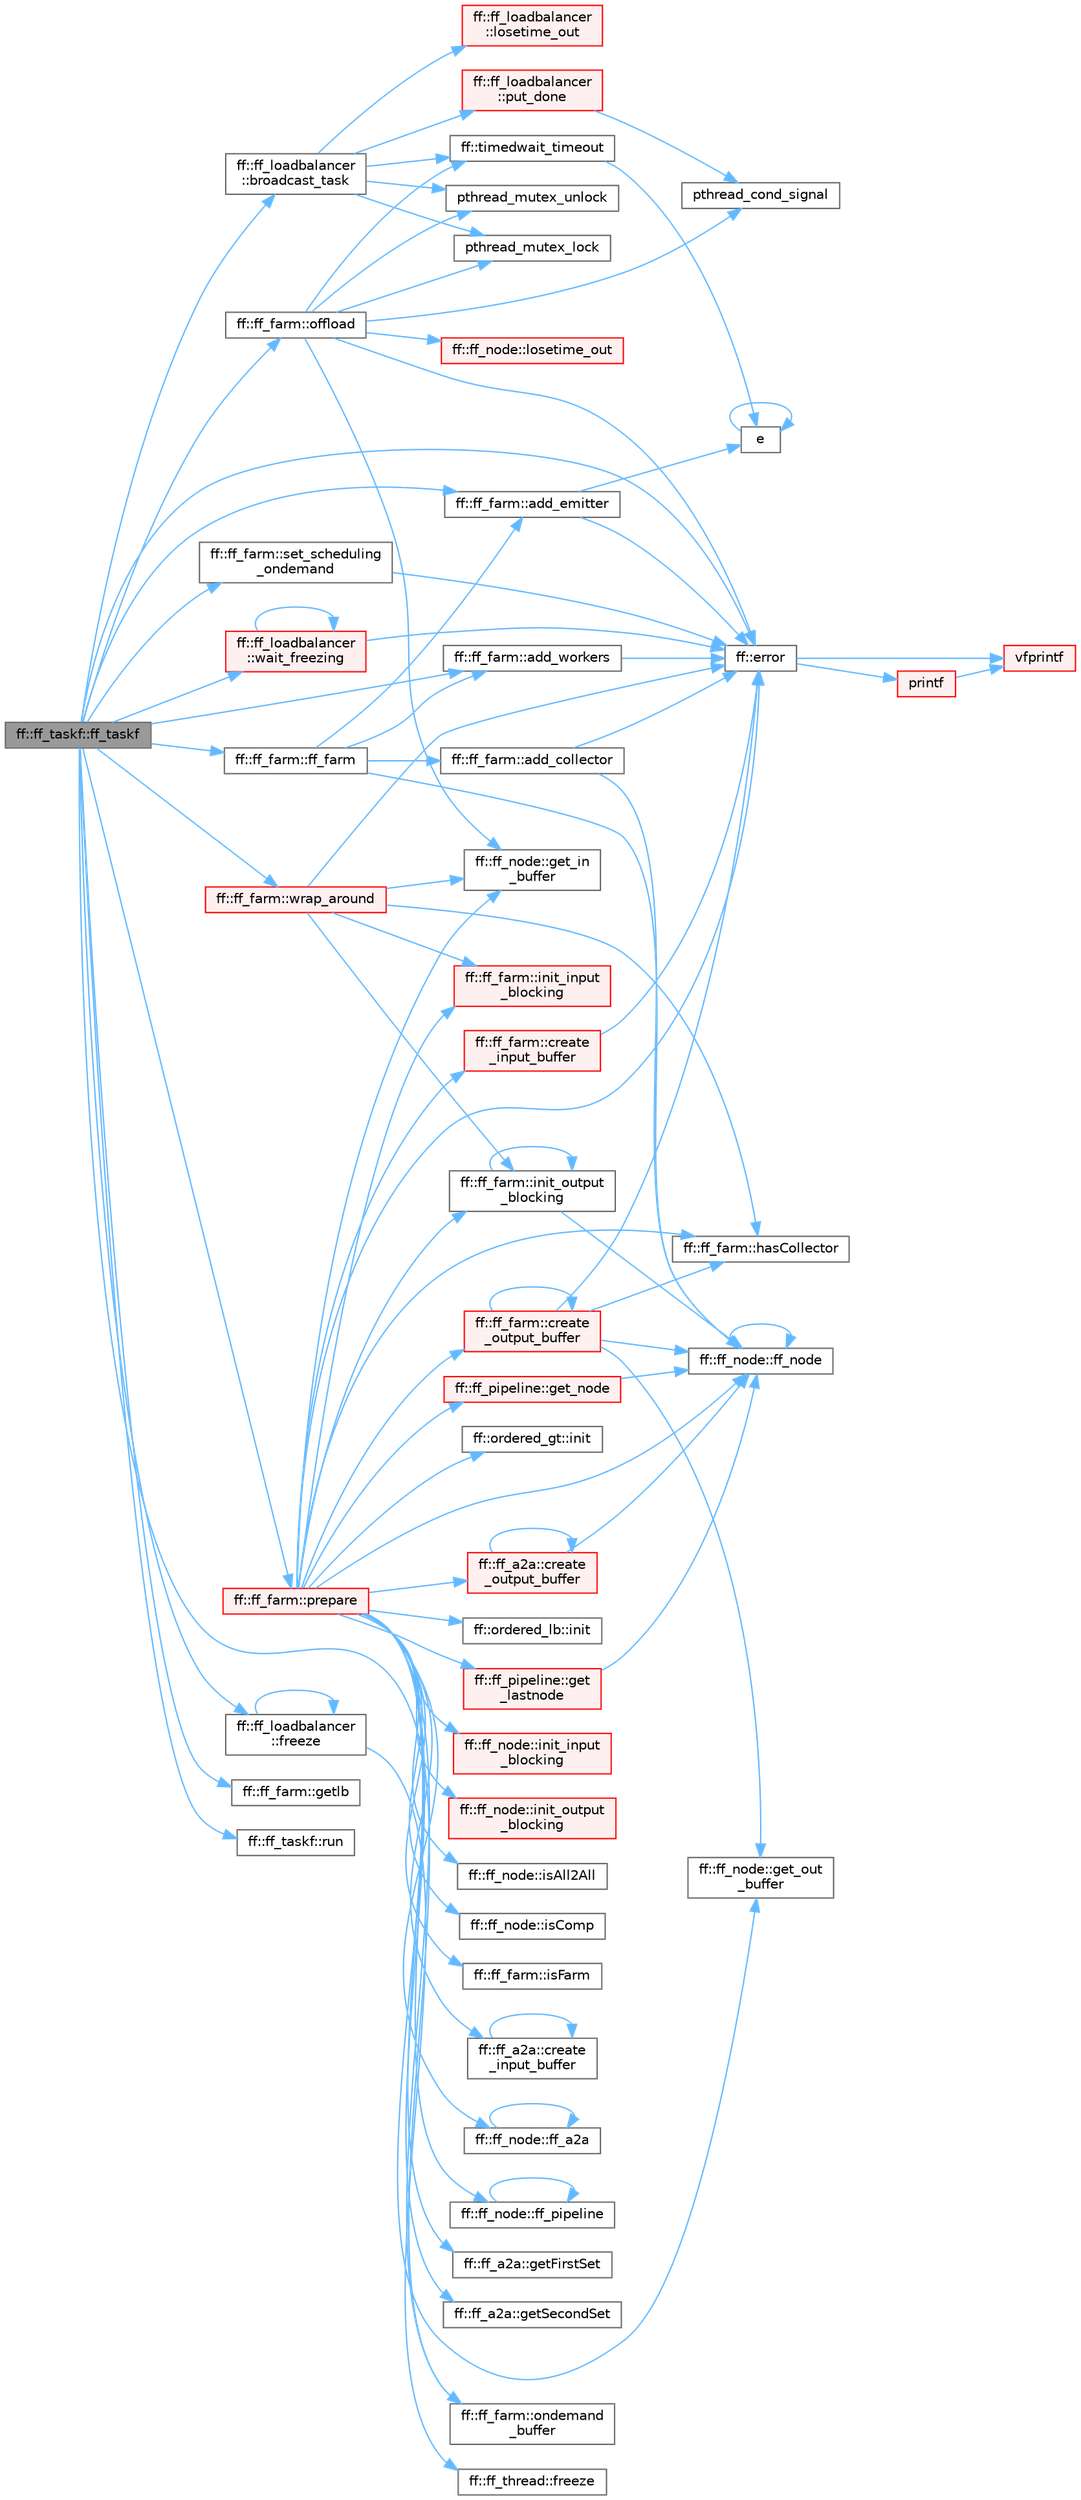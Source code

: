 digraph "ff::ff_taskf::ff_taskf"
{
 // LATEX_PDF_SIZE
  bgcolor="transparent";
  edge [fontname=Helvetica,fontsize=10,labelfontname=Helvetica,labelfontsize=10];
  node [fontname=Helvetica,fontsize=10,shape=box,height=0.2,width=0.4];
  rankdir="LR";
  Node1 [id="Node000001",label="ff::ff_taskf::ff_taskf",height=0.2,width=0.4,color="gray40", fillcolor="grey60", style="filled", fontcolor="black",tooltip=" "];
  Node1 -> Node2 [id="edge1_Node000001_Node000002",color="steelblue1",style="solid",tooltip=" "];
  Node2 [id="Node000002",label="ff::ff_farm::add_emitter",height=0.2,width=0.4,color="grey40", fillcolor="white", style="filled",URL="$classff_1_1ff__farm.html#a6ac3d4cd02f14fcc1e0f0474eea1fa44",tooltip="Adds the emitter"];
  Node2 -> Node3 [id="edge2_Node000002_Node000003",color="steelblue1",style="solid",tooltip=" "];
  Node3 [id="Node000003",label="e",height=0.2,width=0.4,color="grey40", fillcolor="white", style="filled",URL="$_cwise__array__power__array_8cpp.html#a9cb86ff854760bf91a154f2724a9101d",tooltip=" "];
  Node3 -> Node3 [id="edge3_Node000003_Node000003",color="steelblue1",style="solid",tooltip=" "];
  Node2 -> Node4 [id="edge4_Node000002_Node000004",color="steelblue1",style="solid",tooltip=" "];
  Node4 [id="Node000004",label="ff::error",height=0.2,width=0.4,color="grey40", fillcolor="white", style="filled",URL="$namespaceff.html#a27d926d29b55e019eba5b70672301d82",tooltip=" "];
  Node4 -> Node5 [id="edge5_Node000004_Node000005",color="steelblue1",style="solid",tooltip=" "];
  Node5 [id="Node000005",label="printf",height=0.2,width=0.4,color="red", fillcolor="#FFF0F0", style="filled",URL="$printf_8h.html#aee3ed3a831f25f07e7be3919fff2203a",tooltip=" "];
  Node5 -> Node7 [id="edge6_Node000005_Node000007",color="steelblue1",style="solid",tooltip=" "];
  Node7 [id="Node000007",label="vfprintf",height=0.2,width=0.4,color="red", fillcolor="#FFF0F0", style="filled",URL="$printf_8h.html#abb30aad964fc771fb52cf3ad88649df2",tooltip=" "];
  Node4 -> Node7 [id="edge7_Node000004_Node000007",color="steelblue1",style="solid",tooltip=" "];
  Node1 -> Node36 [id="edge8_Node000001_Node000036",color="steelblue1",style="solid",tooltip=" "];
  Node36 [id="Node000036",label="ff::ff_farm::add_workers",height=0.2,width=0.4,color="grey40", fillcolor="white", style="filled",URL="$classff_1_1ff__farm.html#abcc6e24c3d7ca03c67e4206f829d1c0b",tooltip="Adds workers to the form"];
  Node36 -> Node4 [id="edge9_Node000036_Node000004",color="steelblue1",style="solid",tooltip=" "];
  Node1 -> Node37 [id="edge10_Node000001_Node000037",color="steelblue1",style="solid",tooltip=" "];
  Node37 [id="Node000037",label="ff::ff_loadbalancer\l::broadcast_task",height=0.2,width=0.4,color="grey40", fillcolor="white", style="filled",URL="$classff_1_1ff__loadbalancer.html#a09db6f6aebc0b4256667e74c398e8bab",tooltip="Send the same task to all workers"];
  Node37 -> Node38 [id="edge11_Node000037_Node000038",color="steelblue1",style="solid",tooltip=" "];
  Node38 [id="Node000038",label="ff::ff_loadbalancer\l::losetime_out",height=0.2,width=0.4,color="red", fillcolor="#FFF0F0", style="filled",URL="$classff_1_1ff__loadbalancer.html#a6f332ed5f5c98d391298afed648098e4",tooltip="Loses some time before sending the message to output buffer"];
  Node37 -> Node40 [id="edge12_Node000037_Node000040",color="steelblue1",style="solid",tooltip=" "];
  Node40 [id="Node000040",label="pthread_mutex_lock",height=0.2,width=0.4,color="grey40", fillcolor="white", style="filled",URL="$pthread__minport__windows_8h.html#ac24005266439bc710f8d85235c0c9213",tooltip=" "];
  Node37 -> Node41 [id="edge13_Node000037_Node000041",color="steelblue1",style="solid",tooltip=" "];
  Node41 [id="Node000041",label="pthread_mutex_unlock",height=0.2,width=0.4,color="grey40", fillcolor="white", style="filled",URL="$pthread__minport__windows_8h.html#a9ebcb4bbf90f780d17be7acd63b0e92f",tooltip=" "];
  Node37 -> Node42 [id="edge14_Node000037_Node000042",color="steelblue1",style="solid",tooltip=" "];
  Node42 [id="Node000042",label="ff::ff_loadbalancer\l::put_done",height=0.2,width=0.4,color="red", fillcolor="#FFF0F0", style="filled",URL="$classff_1_1ff__loadbalancer.html#a4f5f24de898f485099367d4a17d43d13",tooltip=" "];
  Node42 -> Node44 [id="edge15_Node000042_Node000044",color="steelblue1",style="solid",tooltip=" "];
  Node44 [id="Node000044",label="pthread_cond_signal",height=0.2,width=0.4,color="grey40", fillcolor="white", style="filled",URL="$pthread__minport__windows_8h.html#af3771cd9bcc377935b42c79ab48a3931",tooltip=" "];
  Node37 -> Node45 [id="edge16_Node000037_Node000045",color="steelblue1",style="solid",tooltip=" "];
  Node45 [id="Node000045",label="ff::timedwait_timeout",height=0.2,width=0.4,color="grey40", fillcolor="white", style="filled",URL="$namespaceff.html#a5b1f0a8d2b5b3ed69bee02a6b2d3041e",tooltip=" "];
  Node45 -> Node3 [id="edge17_Node000045_Node000003",color="steelblue1",style="solid",tooltip=" "];
  Node1 -> Node4 [id="edge18_Node000001_Node000004",color="steelblue1",style="solid",tooltip=" "];
  Node1 -> Node46 [id="edge19_Node000001_Node000046",color="steelblue1",style="solid",tooltip=" "];
  Node46 [id="Node000046",label="ff::ff_farm::ff_farm",height=0.2,width=0.4,color="grey40", fillcolor="white", style="filled",URL="$classff_1_1ff__farm.html#a9b16234269f61fb52814e520773fba3e",tooltip=" "];
  Node46 -> Node47 [id="edge20_Node000046_Node000047",color="steelblue1",style="solid",tooltip=" "];
  Node47 [id="Node000047",label="ff::ff_farm::add_collector",height=0.2,width=0.4,color="grey40", fillcolor="white", style="filled",URL="$classff_1_1ff__farm.html#ad8117ca2bc937e6be844af50ca6d2b87",tooltip="Adds the collector"];
  Node47 -> Node4 [id="edge21_Node000047_Node000004",color="steelblue1",style="solid",tooltip=" "];
  Node47 -> Node48 [id="edge22_Node000047_Node000048",color="steelblue1",style="solid",tooltip=" "];
  Node48 [id="Node000048",label="ff::ff_node::ff_node",height=0.2,width=0.4,color="grey40", fillcolor="white", style="filled",URL="$classff_1_1ff__node.html#a53ab8b2244539766bdea3eb65cb04f9b",tooltip=" "];
  Node48 -> Node48 [id="edge23_Node000048_Node000048",color="steelblue1",style="solid",tooltip=" "];
  Node46 -> Node2 [id="edge24_Node000046_Node000002",color="steelblue1",style="solid",tooltip=" "];
  Node46 -> Node36 [id="edge25_Node000046_Node000036",color="steelblue1",style="solid",tooltip=" "];
  Node46 -> Node48 [id="edge26_Node000046_Node000048",color="steelblue1",style="solid",tooltip=" "];
  Node1 -> Node49 [id="edge27_Node000001_Node000049",color="steelblue1",style="solid",tooltip=" "];
  Node49 [id="Node000049",label="ff::ff_loadbalancer\l::freeze",height=0.2,width=0.4,color="grey40", fillcolor="white", style="filled",URL="$classff_1_1ff__loadbalancer.html#afcce87c8c005a29a1b182e16494857a0",tooltip="Freezes all threads registered with the lb and the lb itself"];
  Node49 -> Node49 [id="edge28_Node000049_Node000049",color="steelblue1",style="solid",tooltip=" "];
  Node49 -> Node50 [id="edge29_Node000049_Node000050",color="steelblue1",style="solid",tooltip=" "];
  Node50 [id="Node000050",label="ff::ff_thread::freeze",height=0.2,width=0.4,color="grey40", fillcolor="white", style="filled",URL="$classff_1_1ff__thread.html#aad5e4b95ad6f312e7d95616394eccb23",tooltip=" "];
  Node1 -> Node51 [id="edge30_Node000001_Node000051",color="steelblue1",style="solid",tooltip=" "];
  Node51 [id="Node000051",label="ff::ff_farm::getlb",height=0.2,width=0.4,color="grey40", fillcolor="white", style="filled",URL="$classff_1_1ff__farm.html#ac198b3718c3dfc5c89291a4a7b2fa732",tooltip=" "];
  Node1 -> Node52 [id="edge31_Node000001_Node000052",color="steelblue1",style="solid",tooltip=" "];
  Node52 [id="Node000052",label="ff::ff_farm::offload",height=0.2,width=0.4,color="grey40", fillcolor="white", style="filled",URL="$classff_1_1ff__farm.html#a2a275b6ac54a5424245c4a56868ee2d2",tooltip=" "];
  Node52 -> Node4 [id="edge32_Node000052_Node000004",color="steelblue1",style="solid",tooltip=" "];
  Node52 -> Node53 [id="edge33_Node000052_Node000053",color="steelblue1",style="solid",tooltip=" "];
  Node53 [id="Node000053",label="ff::ff_node::get_in\l_buffer",height=0.2,width=0.4,color="grey40", fillcolor="white", style="filled",URL="$classff_1_1ff__node.html#adfa6f2bc22637590349e94ecb9b3c8eb",tooltip="Gets input channel"];
  Node52 -> Node54 [id="edge34_Node000052_Node000054",color="steelblue1",style="solid",tooltip=" "];
  Node54 [id="Node000054",label="ff::ff_node::losetime_out",height=0.2,width=0.4,color="red", fillcolor="#FFF0F0", style="filled",URL="$classff_1_1ff__node.html#af269eeed52f7216ac56ddca1cd781add",tooltip=" "];
  Node52 -> Node44 [id="edge35_Node000052_Node000044",color="steelblue1",style="solid",tooltip=" "];
  Node52 -> Node40 [id="edge36_Node000052_Node000040",color="steelblue1",style="solid",tooltip=" "];
  Node52 -> Node41 [id="edge37_Node000052_Node000041",color="steelblue1",style="solid",tooltip=" "];
  Node52 -> Node45 [id="edge38_Node000052_Node000045",color="steelblue1",style="solid",tooltip=" "];
  Node1 -> Node55 [id="edge39_Node000001_Node000055",color="steelblue1",style="solid",tooltip=" "];
  Node55 [id="Node000055",label="ff::ff_farm::ondemand\l_buffer",height=0.2,width=0.4,color="grey40", fillcolor="white", style="filled",URL="$classff_1_1ff__farm.html#a9f977a79be588062b5065282e343b7bf",tooltip=" "];
  Node1 -> Node56 [id="edge40_Node000001_Node000056",color="steelblue1",style="solid",tooltip=" "];
  Node56 [id="Node000056",label="ff::ff_farm::prepare",height=0.2,width=0.4,color="red", fillcolor="#FFF0F0", style="filled",URL="$classff_1_1ff__farm.html#a848992cce0933404c983529a57ef323b",tooltip=" "];
  Node56 -> Node57 [id="edge41_Node000056_Node000057",color="steelblue1",style="solid",tooltip=" "];
  Node57 [id="Node000057",label="ff::ff_a2a::create\l_input_buffer",height=0.2,width=0.4,color="grey40", fillcolor="white", style="filled",URL="$classff_1_1ff__a2a.html#acfa93ebe15d0294127628e2696f950dc",tooltip="Creates the input channel"];
  Node57 -> Node57 [id="edge42_Node000057_Node000057",color="steelblue1",style="solid",tooltip=" "];
  Node56 -> Node58 [id="edge43_Node000056_Node000058",color="steelblue1",style="solid",tooltip=" "];
  Node58 [id="Node000058",label="ff::ff_farm::create\l_input_buffer",height=0.2,width=0.4,color="red", fillcolor="#FFF0F0", style="filled",URL="$classff_1_1ff__farm.html#aa9110a6e4a29c680ec9e9749083473f8",tooltip="Creates the input buffer for the emitter node"];
  Node58 -> Node4 [id="edge44_Node000058_Node000004",color="steelblue1",style="solid",tooltip=" "];
  Node56 -> Node60 [id="edge45_Node000056_Node000060",color="steelblue1",style="solid",tooltip=" "];
  Node60 [id="Node000060",label="ff::ff_a2a::create\l_output_buffer",height=0.2,width=0.4,color="red", fillcolor="#FFF0F0", style="filled",URL="$classff_1_1ff__a2a.html#a02634595cbaef2a830dcef756f0d39b4",tooltip="Creates the output channel"];
  Node60 -> Node60 [id="edge46_Node000060_Node000060",color="steelblue1",style="solid",tooltip=" "];
  Node60 -> Node48 [id="edge47_Node000060_Node000048",color="steelblue1",style="solid",tooltip=" "];
  Node56 -> Node63 [id="edge48_Node000056_Node000063",color="steelblue1",style="solid",tooltip=" "];
  Node63 [id="Node000063",label="ff::ff_farm::create\l_output_buffer",height=0.2,width=0.4,color="red", fillcolor="#FFF0F0", style="filled",URL="$classff_1_1ff__farm.html#ae103f480a8fd1b62d697c50452ae035e",tooltip="Creates the output channel"];
  Node63 -> Node63 [id="edge49_Node000063_Node000063",color="steelblue1",style="solid",tooltip=" "];
  Node63 -> Node4 [id="edge50_Node000063_Node000004",color="steelblue1",style="solid",tooltip=" "];
  Node63 -> Node48 [id="edge51_Node000063_Node000048",color="steelblue1",style="solid",tooltip=" "];
  Node63 -> Node65 [id="edge52_Node000063_Node000065",color="steelblue1",style="solid",tooltip=" "];
  Node65 [id="Node000065",label="ff::ff_node::get_out\l_buffer",height=0.2,width=0.4,color="grey40", fillcolor="white", style="filled",URL="$classff_1_1ff__node.html#a334096bd901d8b6c2ae2d73877846ff0",tooltip="Gets pointer to the output channel"];
  Node63 -> Node66 [id="edge53_Node000063_Node000066",color="steelblue1",style="solid",tooltip=" "];
  Node66 [id="Node000066",label="ff::ff_farm::hasCollector",height=0.2,width=0.4,color="grey40", fillcolor="white", style="filled",URL="$classff_1_1ff__farm.html#a5c5dc54cb6a91caacf2d316f5c3a19ad",tooltip=" "];
  Node56 -> Node4 [id="edge54_Node000056_Node000004",color="steelblue1",style="solid",tooltip=" "];
  Node56 -> Node67 [id="edge55_Node000056_Node000067",color="steelblue1",style="solid",tooltip=" "];
  Node67 [id="Node000067",label="ff::ff_node::ff_a2a",height=0.2,width=0.4,color="grey40", fillcolor="white", style="filled",URL="$classff_1_1ff__node.html#a7542a58b0efa58291c12d2926c2a78d4",tooltip=" "];
  Node67 -> Node67 [id="edge56_Node000067_Node000067",color="steelblue1",style="solid",tooltip=" "];
  Node56 -> Node48 [id="edge57_Node000056_Node000048",color="steelblue1",style="solid",tooltip=" "];
  Node56 -> Node68 [id="edge58_Node000056_Node000068",color="steelblue1",style="solid",tooltip=" "];
  Node68 [id="Node000068",label="ff::ff_node::ff_pipeline",height=0.2,width=0.4,color="grey40", fillcolor="white", style="filled",URL="$classff_1_1ff__node.html#a3f36c1cb1d96150c90c517c1cae31d7e",tooltip=" "];
  Node68 -> Node68 [id="edge59_Node000068_Node000068",color="steelblue1",style="solid",tooltip=" "];
  Node56 -> Node53 [id="edge60_Node000056_Node000053",color="steelblue1",style="solid",tooltip=" "];
  Node56 -> Node69 [id="edge61_Node000056_Node000069",color="steelblue1",style="solid",tooltip=" "];
  Node69 [id="Node000069",label="ff::ff_pipeline::get\l_lastnode",height=0.2,width=0.4,color="red", fillcolor="#FFF0F0", style="filled",URL="$classff_1_1ff__pipeline.html#a31b7be04692e62622384586cb48f777a",tooltip="returns the last stage of the pipeline recursively."];
  Node69 -> Node48 [id="edge62_Node000069_Node000048",color="steelblue1",style="solid",tooltip=" "];
  Node56 -> Node72 [id="edge63_Node000056_Node000072",color="steelblue1",style="solid",tooltip=" "];
  Node72 [id="Node000072",label="ff::ff_pipeline::get_node",height=0.2,width=0.4,color="red", fillcolor="#FFF0F0", style="filled",URL="$classff_1_1ff__pipeline.html#aeb7333c888ddf66d2db7eafa116a078e",tooltip="returns the stage i of the pipeline. If the stage is a pipeline the function is called recursively ex..."];
  Node72 -> Node48 [id="edge64_Node000072_Node000048",color="steelblue1",style="solid",tooltip=" "];
  Node56 -> Node65 [id="edge65_Node000056_Node000065",color="steelblue1",style="solid",tooltip=" "];
  Node56 -> Node73 [id="edge66_Node000056_Node000073",color="steelblue1",style="solid",tooltip=" "];
  Node73 [id="Node000073",label="ff::ff_a2a::getFirstSet",height=0.2,width=0.4,color="grey40", fillcolor="white", style="filled",URL="$classff_1_1ff__a2a.html#aab5b0ed53d04a6ae56fcc801f7f7ce7c",tooltip=" "];
  Node56 -> Node74 [id="edge67_Node000056_Node000074",color="steelblue1",style="solid",tooltip=" "];
  Node74 [id="Node000074",label="ff::ff_a2a::getSecondSet",height=0.2,width=0.4,color="grey40", fillcolor="white", style="filled",URL="$classff_1_1ff__a2a.html#a15e634b23e08ae53f1d5296cae30fb9d",tooltip=" "];
  Node56 -> Node66 [id="edge68_Node000056_Node000066",color="steelblue1",style="solid",tooltip=" "];
  Node56 -> Node75 [id="edge69_Node000056_Node000075",color="steelblue1",style="solid",tooltip=" "];
  Node75 [id="Node000075",label="ff::ordered_gt::init",height=0.2,width=0.4,color="grey40", fillcolor="white", style="filled",URL="$structff_1_1ordered__gt.html#adacec17f55ddc91a6fad678bb51d7df1",tooltip=" "];
  Node56 -> Node76 [id="edge70_Node000056_Node000076",color="steelblue1",style="solid",tooltip=" "];
  Node76 [id="Node000076",label="ff::ordered_lb::init",height=0.2,width=0.4,color="grey40", fillcolor="white", style="filled",URL="$structff_1_1ordered__lb.html#a59740834975bd878679e986ac67e7aab",tooltip=" "];
  Node56 -> Node77 [id="edge71_Node000056_Node000077",color="steelblue1",style="solid",tooltip=" "];
  Node77 [id="Node000077",label="ff::ff_farm::init_input\l_blocking",height=0.2,width=0.4,color="red", fillcolor="#FFF0F0", style="filled",URL="$classff_1_1ff__farm.html#afbe820f62fc8f1a713800390f601f88a",tooltip=" "];
  Node56 -> Node79 [id="edge72_Node000056_Node000079",color="steelblue1",style="solid",tooltip=" "];
  Node79 [id="Node000079",label="ff::ff_node::init_input\l_blocking",height=0.2,width=0.4,color="red", fillcolor="#FFF0F0", style="filled",URL="$classff_1_1ff__node.html#aab934f40b0c6129cc45d95fb085f8024",tooltip=" "];
  Node56 -> Node82 [id="edge73_Node000056_Node000082",color="steelblue1",style="solid",tooltip=" "];
  Node82 [id="Node000082",label="ff::ff_farm::init_output\l_blocking",height=0.2,width=0.4,color="grey40", fillcolor="white", style="filled",URL="$classff_1_1ff__farm.html#ac1f68c3934cd7ace4e4285804d57e948",tooltip=" "];
  Node82 -> Node48 [id="edge74_Node000082_Node000048",color="steelblue1",style="solid",tooltip=" "];
  Node82 -> Node82 [id="edge75_Node000082_Node000082",color="steelblue1",style="solid",tooltip=" "];
  Node56 -> Node83 [id="edge76_Node000056_Node000083",color="steelblue1",style="solid",tooltip=" "];
  Node83 [id="Node000083",label="ff::ff_node::init_output\l_blocking",height=0.2,width=0.4,color="red", fillcolor="#FFF0F0", style="filled",URL="$classff_1_1ff__node.html#a2d686a96eb183cf5b8fc2969b12e0a09",tooltip=" "];
  Node56 -> Node84 [id="edge77_Node000056_Node000084",color="steelblue1",style="solid",tooltip=" "];
  Node84 [id="Node000084",label="ff::ff_node::isAll2All",height=0.2,width=0.4,color="grey40", fillcolor="white", style="filled",URL="$classff_1_1ff__node.html#ac8e132cbcab68af6a4ca13bbcccd62f3",tooltip=" "];
  Node56 -> Node85 [id="edge78_Node000056_Node000085",color="steelblue1",style="solid",tooltip=" "];
  Node85 [id="Node000085",label="ff::ff_node::isComp",height=0.2,width=0.4,color="grey40", fillcolor="white", style="filled",URL="$classff_1_1ff__node.html#a96dcc6dd5c2dd5d783959aa45c44b087",tooltip=" "];
  Node56 -> Node86 [id="edge79_Node000056_Node000086",color="steelblue1",style="solid",tooltip=" "];
  Node86 [id="Node000086",label="ff::ff_farm::isFarm",height=0.2,width=0.4,color="grey40", fillcolor="white", style="filled",URL="$classff_1_1ff__farm.html#a431edc561638fb362e3c462b0e9ab500",tooltip=" "];
  Node56 -> Node55 [id="edge80_Node000056_Node000055",color="steelblue1",style="solid",tooltip=" "];
  Node1 -> Node115 [id="edge81_Node000001_Node000115",color="steelblue1",style="solid",tooltip=" "];
  Node115 [id="Node000115",label="ff::ff_taskf::run",height=0.2,width=0.4,color="grey40", fillcolor="white", style="filled",URL="$classff_1_1ff__taskf.html#acac9bf8610ea0c5c7b83c3fe634b79ef",tooltip="Execute the Farm"];
  Node1 -> Node116 [id="edge82_Node000001_Node000116",color="steelblue1",style="solid",tooltip=" "];
  Node116 [id="Node000116",label="ff::ff_farm::set_scheduling\l_ondemand",height=0.2,width=0.4,color="grey40", fillcolor="white", style="filled",URL="$classff_1_1ff__farm.html#a259e203b6eaf044985781f0a8668b9ae",tooltip="Set scheduling with on demand polity"];
  Node116 -> Node4 [id="edge83_Node000116_Node000004",color="steelblue1",style="solid",tooltip=" "];
  Node1 -> Node117 [id="edge84_Node000001_Node000117",color="steelblue1",style="solid",tooltip=" "];
  Node117 [id="Node000117",label="ff::ff_loadbalancer\l::wait_freezing",height=0.2,width=0.4,color="red", fillcolor="#FFF0F0", style="filled",URL="$classff_1_1ff__loadbalancer.html#abb9d2268c1a5ea721f3c33186ef70a2f",tooltip="Waits for freezing"];
  Node117 -> Node4 [id="edge85_Node000117_Node000004",color="steelblue1",style="solid",tooltip=" "];
  Node117 -> Node117 [id="edge86_Node000117_Node000117",color="steelblue1",style="solid",tooltip=" "];
  Node1 -> Node120 [id="edge87_Node000001_Node000120",color="steelblue1",style="solid",tooltip=" "];
  Node120 [id="Node000120",label="ff::ff_farm::wrap_around",height=0.2,width=0.4,color="red", fillcolor="#FFF0F0", style="filled",URL="$classff_1_1ff__farm.html#ad33e81a08a5b198f51fb1b7b5fed08ec",tooltip="Sets the feedback channel from the collector to the emitter"];
  Node120 -> Node4 [id="edge88_Node000120_Node000004",color="steelblue1",style="solid",tooltip=" "];
  Node120 -> Node53 [id="edge89_Node000120_Node000053",color="steelblue1",style="solid",tooltip=" "];
  Node120 -> Node66 [id="edge90_Node000120_Node000066",color="steelblue1",style="solid",tooltip=" "];
  Node120 -> Node77 [id="edge91_Node000120_Node000077",color="steelblue1",style="solid",tooltip=" "];
  Node120 -> Node82 [id="edge92_Node000120_Node000082",color="steelblue1",style="solid",tooltip=" "];
}
